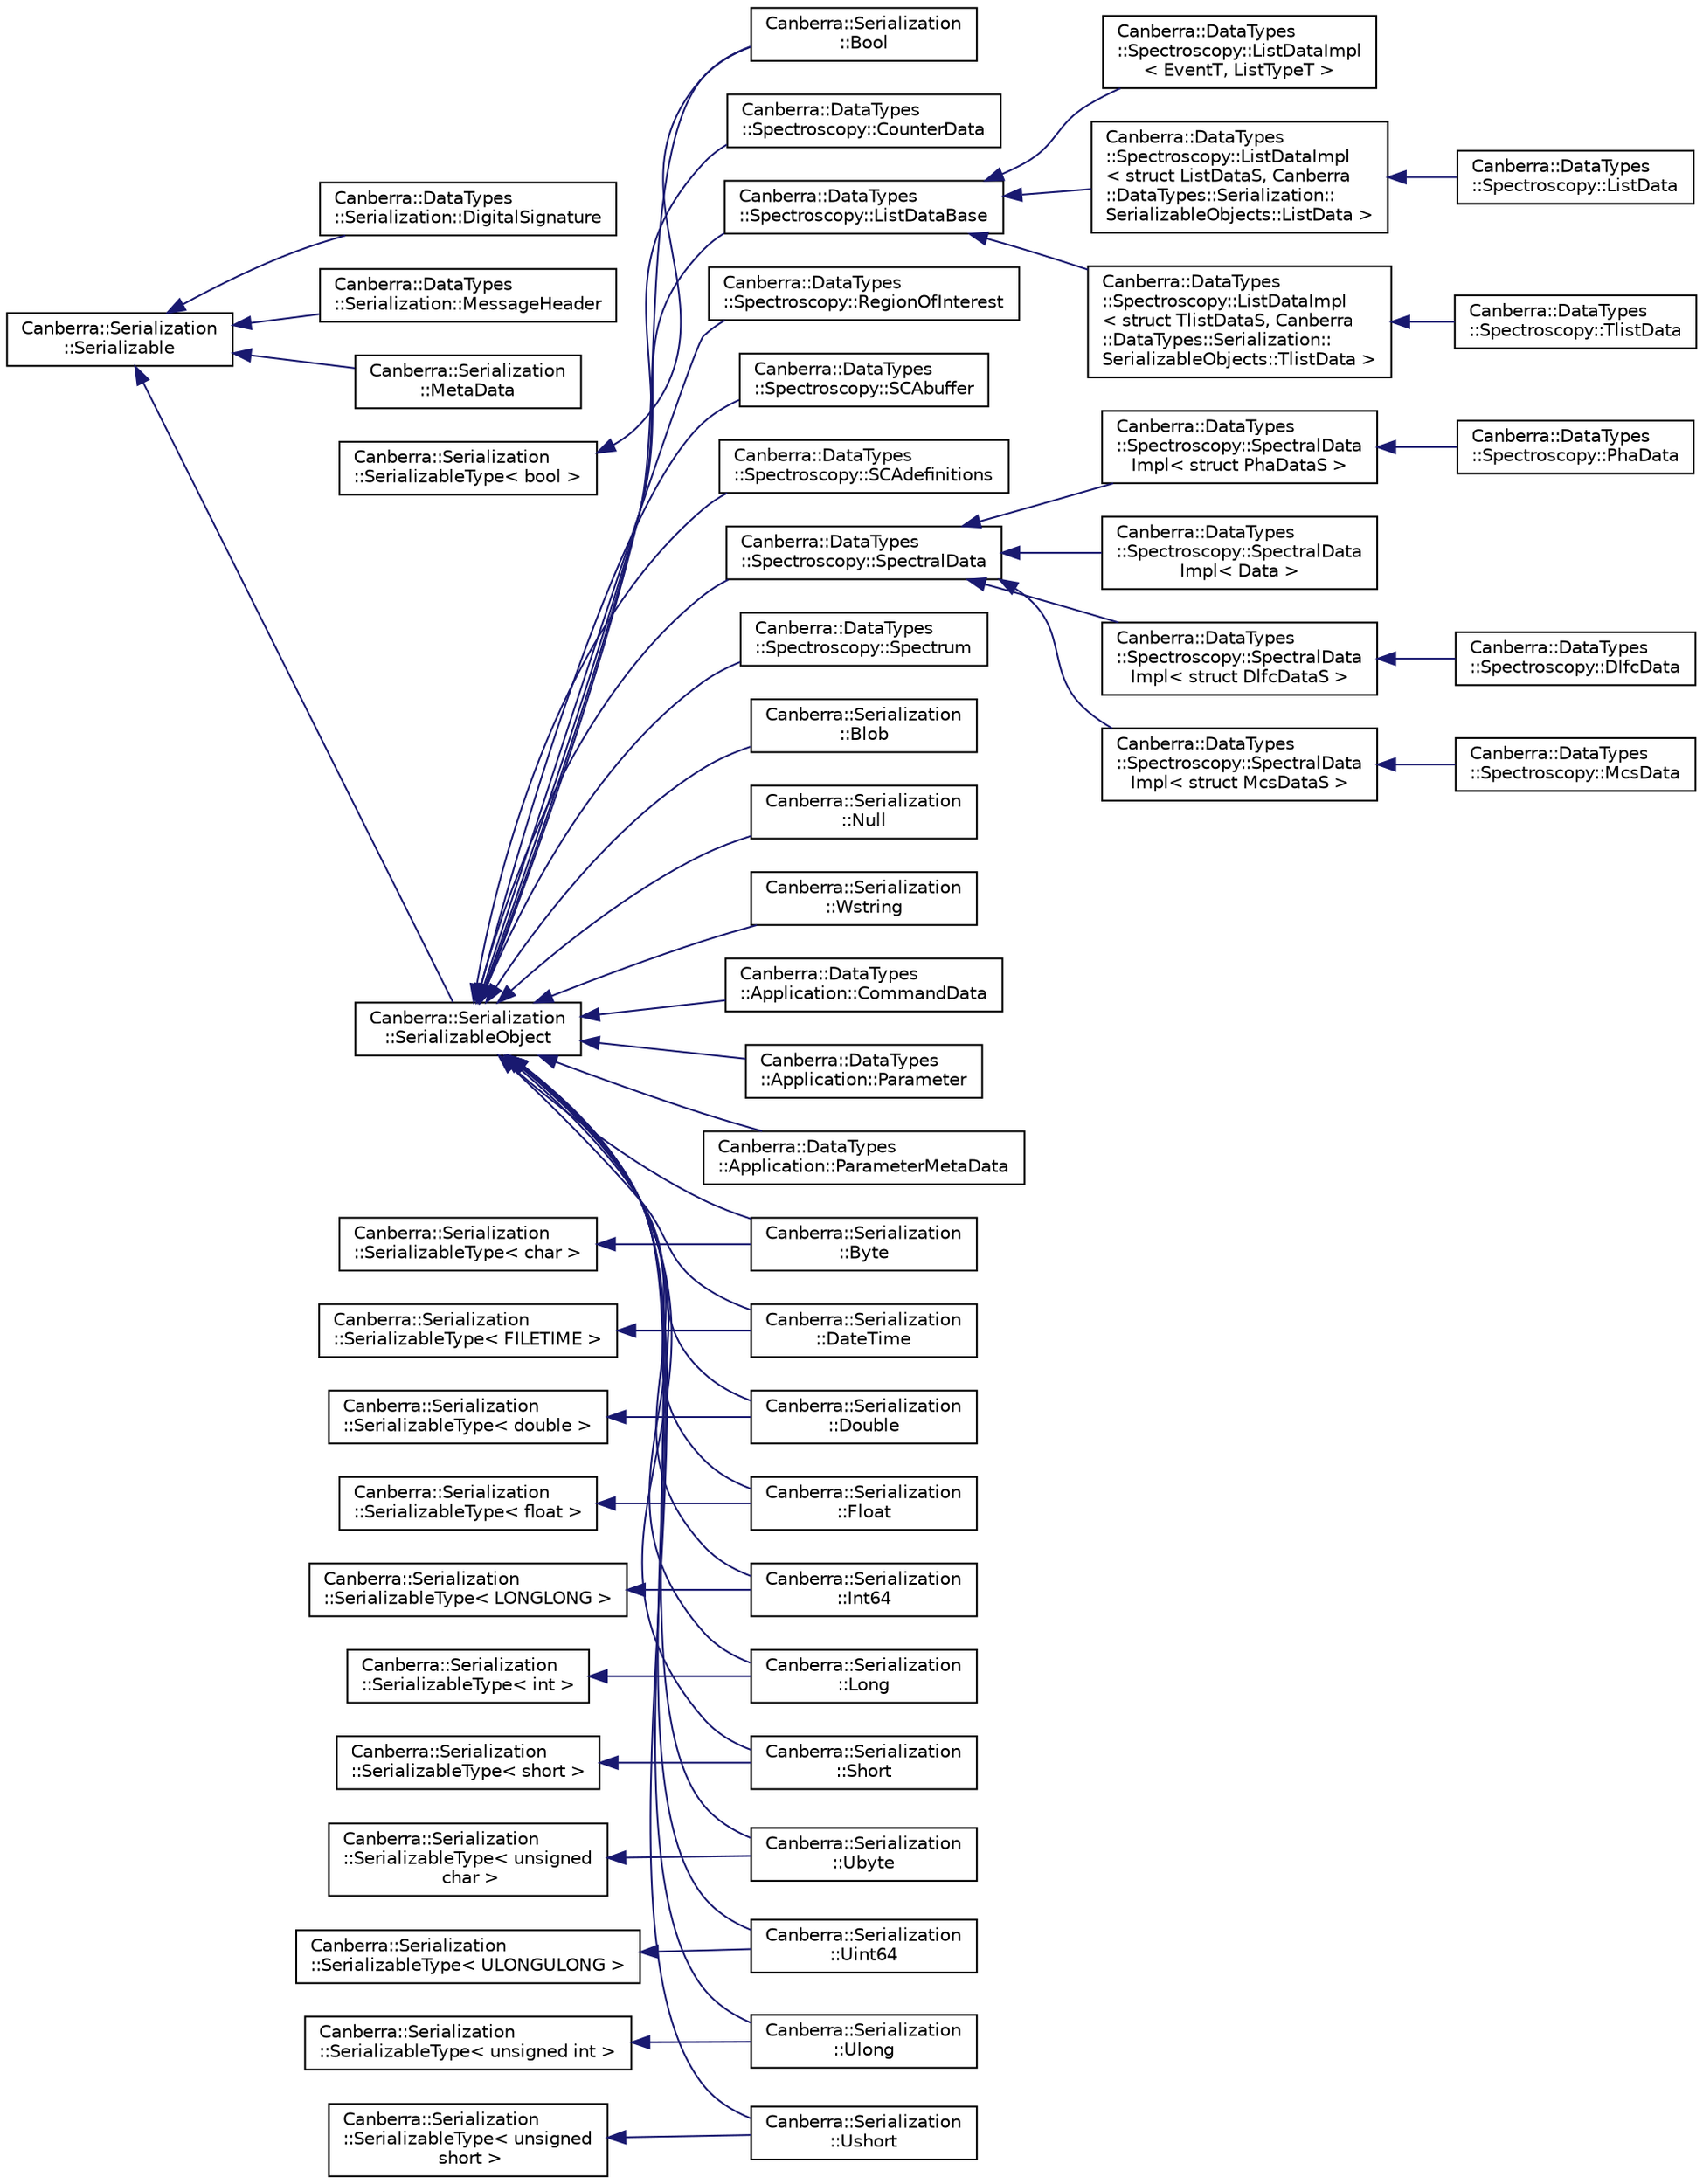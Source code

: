 digraph "Graphical Class Hierarchy"
{
  edge [fontname="Helvetica",fontsize="10",labelfontname="Helvetica",labelfontsize="10"];
  node [fontname="Helvetica",fontsize="10",shape=record];
  rankdir="LR";
  Node47 [label="Canberra::Serialization\l::Serializable",height=0.2,width=0.4,color="black", fillcolor="white", style="filled",URL="$d0/d9f/class_canberra_1_1_serialization_1_1_serializable.html"];
  Node47 -> Node48 [dir="back",color="midnightblue",fontsize="10",style="solid",fontname="Helvetica"];
  Node48 [label="Canberra::DataTypes\l::Serialization::DigitalSignature",height=0.2,width=0.4,color="black", fillcolor="white", style="filled",URL="$da/d3c/class_canberra_1_1_data_types_1_1_serialization_1_1_digital_signature.html"];
  Node47 -> Node49 [dir="back",color="midnightblue",fontsize="10",style="solid",fontname="Helvetica"];
  Node49 [label="Canberra::DataTypes\l::Serialization::MessageHeader",height=0.2,width=0.4,color="black", fillcolor="white", style="filled",URL="$df/d57/class_canberra_1_1_data_types_1_1_serialization_1_1_message_header.html"];
  Node47 -> Node50 [dir="back",color="midnightblue",fontsize="10",style="solid",fontname="Helvetica"];
  Node50 [label="Canberra::Serialization\l::MetaData",height=0.2,width=0.4,color="black", fillcolor="white", style="filled",URL="$d5/d32/class_canberra_1_1_serialization_1_1_meta_data.html"];
  Node47 -> Node51 [dir="back",color="midnightblue",fontsize="10",style="solid",fontname="Helvetica"];
  Node51 [label="Canberra::Serialization\l::SerializableObject",height=0.2,width=0.4,color="black", fillcolor="white", style="filled",URL="$d6/d98/class_canberra_1_1_serialization_1_1_serializable_object.html"];
  Node51 -> Node52 [dir="back",color="midnightblue",fontsize="10",style="solid",fontname="Helvetica"];
  Node52 [label="Canberra::DataTypes\l::Application::CommandData",height=0.2,width=0.4,color="black", fillcolor="white", style="filled",URL="$d2/d2c/class_canberra_1_1_data_types_1_1_application_1_1_command_data.html"];
  Node51 -> Node53 [dir="back",color="midnightblue",fontsize="10",style="solid",fontname="Helvetica"];
  Node53 [label="Canberra::DataTypes\l::Application::Parameter",height=0.2,width=0.4,color="black", fillcolor="white", style="filled",URL="$da/d2e/class_canberra_1_1_data_types_1_1_application_1_1_parameter.html"];
  Node51 -> Node54 [dir="back",color="midnightblue",fontsize="10",style="solid",fontname="Helvetica"];
  Node54 [label="Canberra::DataTypes\l::Application::ParameterMetaData",height=0.2,width=0.4,color="black", fillcolor="white", style="filled",URL="$dd/d65/class_canberra_1_1_data_types_1_1_application_1_1_parameter_meta_data.html"];
  Node51 -> Node55 [dir="back",color="midnightblue",fontsize="10",style="solid",fontname="Helvetica"];
  Node55 [label="Canberra::DataTypes\l::Spectroscopy::CounterData",height=0.2,width=0.4,color="black", fillcolor="white", style="filled",URL="$da/d3f/class_canberra_1_1_data_types_1_1_spectroscopy_1_1_counter_data.html"];
  Node51 -> Node56 [dir="back",color="midnightblue",fontsize="10",style="solid",fontname="Helvetica"];
  Node56 [label="Canberra::DataTypes\l::Spectroscopy::ListDataBase",height=0.2,width=0.4,color="black", fillcolor="white", style="filled",URL="$d9/d2a/class_canberra_1_1_data_types_1_1_spectroscopy_1_1_list_data_base.html"];
  Node56 -> Node57 [dir="back",color="midnightblue",fontsize="10",style="solid",fontname="Helvetica"];
  Node57 [label="Canberra::DataTypes\l::Spectroscopy::ListDataImpl\l\< EventT, ListTypeT \>",height=0.2,width=0.4,color="black", fillcolor="white", style="filled",URL="$dc/d36/class_canberra_1_1_data_types_1_1_spectroscopy_1_1_list_data_impl.html"];
  Node56 -> Node58 [dir="back",color="midnightblue",fontsize="10",style="solid",fontname="Helvetica"];
  Node58 [label="Canberra::DataTypes\l::Spectroscopy::ListDataImpl\l\< struct ListDataS, Canberra\l::DataTypes::Serialization::\lSerializableObjects::ListData \>",height=0.2,width=0.4,color="black", fillcolor="white", style="filled",URL="$dc/d36/class_canberra_1_1_data_types_1_1_spectroscopy_1_1_list_data_impl.html"];
  Node58 -> Node59 [dir="back",color="midnightblue",fontsize="10",style="solid",fontname="Helvetica"];
  Node59 [label="Canberra::DataTypes\l::Spectroscopy::ListData",height=0.2,width=0.4,color="black", fillcolor="white", style="filled",URL="$d1/d85/class_canberra_1_1_data_types_1_1_spectroscopy_1_1_list_data.html"];
  Node56 -> Node60 [dir="back",color="midnightblue",fontsize="10",style="solid",fontname="Helvetica"];
  Node60 [label="Canberra::DataTypes\l::Spectroscopy::ListDataImpl\l\< struct TlistDataS, Canberra\l::DataTypes::Serialization::\lSerializableObjects::TlistData \>",height=0.2,width=0.4,color="black", fillcolor="white", style="filled",URL="$dc/d36/class_canberra_1_1_data_types_1_1_spectroscopy_1_1_list_data_impl.html"];
  Node60 -> Node61 [dir="back",color="midnightblue",fontsize="10",style="solid",fontname="Helvetica"];
  Node61 [label="Canberra::DataTypes\l::Spectroscopy::TlistData",height=0.2,width=0.4,color="black", fillcolor="white", style="filled",URL="$dc/d97/class_canberra_1_1_data_types_1_1_spectroscopy_1_1_tlist_data.html"];
  Node51 -> Node62 [dir="back",color="midnightblue",fontsize="10",style="solid",fontname="Helvetica"];
  Node62 [label="Canberra::DataTypes\l::Spectroscopy::RegionOfInterest",height=0.2,width=0.4,color="black", fillcolor="white", style="filled",URL="$d5/d4d/class_canberra_1_1_data_types_1_1_spectroscopy_1_1_region_of_interest.html"];
  Node51 -> Node63 [dir="back",color="midnightblue",fontsize="10",style="solid",fontname="Helvetica"];
  Node63 [label="Canberra::DataTypes\l::Spectroscopy::SCAbuffer",height=0.2,width=0.4,color="black", fillcolor="white", style="filled",URL="$d1/d08/class_canberra_1_1_data_types_1_1_spectroscopy_1_1_s_c_abuffer.html"];
  Node51 -> Node64 [dir="back",color="midnightblue",fontsize="10",style="solid",fontname="Helvetica"];
  Node64 [label="Canberra::DataTypes\l::Spectroscopy::SCAdefinitions",height=0.2,width=0.4,color="black", fillcolor="white", style="filled",URL="$da/dba/class_canberra_1_1_data_types_1_1_spectroscopy_1_1_s_c_adefinitions.html",tooltip="This class encapsulates all SCA definitions. An SCA definition contains the values for the LLD and UL..."];
  Node51 -> Node65 [dir="back",color="midnightblue",fontsize="10",style="solid",fontname="Helvetica"];
  Node65 [label="Canberra::DataTypes\l::Spectroscopy::SpectralData",height=0.2,width=0.4,color="black", fillcolor="white", style="filled",URL="$d2/dbc/class_canberra_1_1_data_types_1_1_spectroscopy_1_1_spectral_data.html"];
  Node65 -> Node66 [dir="back",color="midnightblue",fontsize="10",style="solid",fontname="Helvetica"];
  Node66 [label="Canberra::DataTypes\l::Spectroscopy::SpectralData\lImpl\< Data \>",height=0.2,width=0.4,color="black", fillcolor="white", style="filled",URL="$dd/dc6/class_canberra_1_1_data_types_1_1_spectroscopy_1_1_spectral_data_impl.html"];
  Node65 -> Node67 [dir="back",color="midnightblue",fontsize="10",style="solid",fontname="Helvetica"];
  Node67 [label="Canberra::DataTypes\l::Spectroscopy::SpectralData\lImpl\< struct DlfcDataS \>",height=0.2,width=0.4,color="black", fillcolor="white", style="filled",URL="$dd/dc6/class_canberra_1_1_data_types_1_1_spectroscopy_1_1_spectral_data_impl.html"];
  Node67 -> Node68 [dir="back",color="midnightblue",fontsize="10",style="solid",fontname="Helvetica"];
  Node68 [label="Canberra::DataTypes\l::Spectroscopy::DlfcData",height=0.2,width=0.4,color="black", fillcolor="white", style="filled",URL="$df/d5b/class_canberra_1_1_data_types_1_1_spectroscopy_1_1_dlfc_data.html"];
  Node65 -> Node69 [dir="back",color="midnightblue",fontsize="10",style="solid",fontname="Helvetica"];
  Node69 [label="Canberra::DataTypes\l::Spectroscopy::SpectralData\lImpl\< struct McsDataS \>",height=0.2,width=0.4,color="black", fillcolor="white", style="filled",URL="$dd/dc6/class_canberra_1_1_data_types_1_1_spectroscopy_1_1_spectral_data_impl.html"];
  Node69 -> Node70 [dir="back",color="midnightblue",fontsize="10",style="solid",fontname="Helvetica"];
  Node70 [label="Canberra::DataTypes\l::Spectroscopy::McsData",height=0.2,width=0.4,color="black", fillcolor="white", style="filled",URL="$d1/de0/class_canberra_1_1_data_types_1_1_spectroscopy_1_1_mcs_data.html"];
  Node65 -> Node71 [dir="back",color="midnightblue",fontsize="10",style="solid",fontname="Helvetica"];
  Node71 [label="Canberra::DataTypes\l::Spectroscopy::SpectralData\lImpl\< struct PhaDataS \>",height=0.2,width=0.4,color="black", fillcolor="white", style="filled",URL="$dd/dc6/class_canberra_1_1_data_types_1_1_spectroscopy_1_1_spectral_data_impl.html"];
  Node71 -> Node72 [dir="back",color="midnightblue",fontsize="10",style="solid",fontname="Helvetica"];
  Node72 [label="Canberra::DataTypes\l::Spectroscopy::PhaData",height=0.2,width=0.4,color="black", fillcolor="white", style="filled",URL="$df/d46/class_canberra_1_1_data_types_1_1_spectroscopy_1_1_pha_data.html"];
  Node51 -> Node73 [dir="back",color="midnightblue",fontsize="10",style="solid",fontname="Helvetica"];
  Node73 [label="Canberra::DataTypes\l::Spectroscopy::Spectrum",height=0.2,width=0.4,color="black", fillcolor="white", style="filled",URL="$dd/ddf/class_canberra_1_1_data_types_1_1_spectroscopy_1_1_spectrum.html"];
  Node51 -> Node74 [dir="back",color="midnightblue",fontsize="10",style="solid",fontname="Helvetica"];
  Node74 [label="Canberra::Serialization\l::Blob",height=0.2,width=0.4,color="black", fillcolor="white", style="filled",URL="$df/de3/class_canberra_1_1_serialization_1_1_blob.html"];
  Node51 -> Node45 [dir="back",color="midnightblue",fontsize="10",style="solid",fontname="Helvetica"];
  Node45 [label="Canberra::Serialization\l::Bool",height=0.2,width=0.4,color="black", fillcolor="white", style="filled",URL="$d6/df6/class_canberra_1_1_serialization_1_1_bool.html"];
  Node51 -> Node43 [dir="back",color="midnightblue",fontsize="10",style="solid",fontname="Helvetica"];
  Node43 [label="Canberra::Serialization\l::Byte",height=0.2,width=0.4,color="black", fillcolor="white", style="filled",URL="$de/daf/class_canberra_1_1_serialization_1_1_byte.html"];
  Node51 -> Node39 [dir="back",color="midnightblue",fontsize="10",style="solid",fontname="Helvetica"];
  Node39 [label="Canberra::Serialization\l::DateTime",height=0.2,width=0.4,color="black", fillcolor="white", style="filled",URL="$df/d8b/class_canberra_1_1_serialization_1_1_date_time.html"];
  Node51 -> Node41 [dir="back",color="midnightblue",fontsize="10",style="solid",fontname="Helvetica"];
  Node41 [label="Canberra::Serialization\l::Double",height=0.2,width=0.4,color="black", fillcolor="white", style="filled",URL="$d0/df8/class_canberra_1_1_serialization_1_1_double.html"];
  Node51 -> Node37 [dir="back",color="midnightblue",fontsize="10",style="solid",fontname="Helvetica"];
  Node37 [label="Canberra::Serialization\l::Float",height=0.2,width=0.4,color="black", fillcolor="white", style="filled",URL="$d1/d5d/class_canberra_1_1_serialization_1_1_float.html"];
  Node51 -> Node33 [dir="back",color="midnightblue",fontsize="10",style="solid",fontname="Helvetica"];
  Node33 [label="Canberra::Serialization\l::Int64",height=0.2,width=0.4,color="black", fillcolor="white", style="filled",URL="$db/d74/class_canberra_1_1_serialization_1_1_int64.html"];
  Node51 -> Node35 [dir="back",color="midnightblue",fontsize="10",style="solid",fontname="Helvetica"];
  Node35 [label="Canberra::Serialization\l::Long",height=0.2,width=0.4,color="black", fillcolor="white", style="filled",URL="$da/d8a/class_canberra_1_1_serialization_1_1_long.html"];
  Node51 -> Node75 [dir="back",color="midnightblue",fontsize="10",style="solid",fontname="Helvetica"];
  Node75 [label="Canberra::Serialization\l::Null",height=0.2,width=0.4,color="black", fillcolor="white", style="filled",URL="$d4/dd7/class_canberra_1_1_serialization_1_1_null.html"];
  Node51 -> Node31 [dir="back",color="midnightblue",fontsize="10",style="solid",fontname="Helvetica"];
  Node31 [label="Canberra::Serialization\l::Short",height=0.2,width=0.4,color="black", fillcolor="white", style="filled",URL="$d2/d0a/class_canberra_1_1_serialization_1_1_short.html"];
  Node51 -> Node27 [dir="back",color="midnightblue",fontsize="10",style="solid",fontname="Helvetica"];
  Node27 [label="Canberra::Serialization\l::Ubyte",height=0.2,width=0.4,color="black", fillcolor="white", style="filled",URL="$da/da9/class_canberra_1_1_serialization_1_1_ubyte.html"];
  Node51 -> Node29 [dir="back",color="midnightblue",fontsize="10",style="solid",fontname="Helvetica"];
  Node29 [label="Canberra::Serialization\l::Uint64",height=0.2,width=0.4,color="black", fillcolor="white", style="filled",URL="$d2/dab/class_canberra_1_1_serialization_1_1_uint64.html"];
  Node51 -> Node25 [dir="back",color="midnightblue",fontsize="10",style="solid",fontname="Helvetica"];
  Node25 [label="Canberra::Serialization\l::Ulong",height=0.2,width=0.4,color="black", fillcolor="white", style="filled",URL="$dd/dff/class_canberra_1_1_serialization_1_1_ulong.html"];
  Node51 -> Node1 [dir="back",color="midnightblue",fontsize="10",style="solid",fontname="Helvetica"];
  Node1 [label="Canberra::Serialization\l::Ushort",height=0.2,width=0.4,color="black", fillcolor="white", style="filled",URL="$d5/d70/class_canberra_1_1_serialization_1_1_ushort.html"];
  Node51 -> Node76 [dir="back",color="midnightblue",fontsize="10",style="solid",fontname="Helvetica"];
  Node76 [label="Canberra::Serialization\l::Wstring",height=0.2,width=0.4,color="black", fillcolor="white", style="filled",URL="$d2/d76/class_canberra_1_1_serialization_1_1_wstring.html"];
  Node44 [label="Canberra::Serialization\l::SerializableType\< bool \>",height=0.2,width=0.4,color="black", fillcolor="white", style="filled",URL="$d6/d05/class_canberra_1_1_serialization_1_1_serializable_type.html"];
  Node44 -> Node45 [dir="back",color="midnightblue",fontsize="10",style="solid",fontname="Helvetica"];
  Node42 [label="Canberra::Serialization\l::SerializableType\< char \>",height=0.2,width=0.4,color="black", fillcolor="white", style="filled",URL="$d6/d05/class_canberra_1_1_serialization_1_1_serializable_type.html"];
  Node42 -> Node43 [dir="back",color="midnightblue",fontsize="10",style="solid",fontname="Helvetica"];
  Node40 [label="Canberra::Serialization\l::SerializableType\< double \>",height=0.2,width=0.4,color="black", fillcolor="white", style="filled",URL="$d6/d05/class_canberra_1_1_serialization_1_1_serializable_type.html"];
  Node40 -> Node41 [dir="back",color="midnightblue",fontsize="10",style="solid",fontname="Helvetica"];
  Node38 [label="Canberra::Serialization\l::SerializableType\< FILETIME \>",height=0.2,width=0.4,color="black", fillcolor="white", style="filled",URL="$d6/d05/class_canberra_1_1_serialization_1_1_serializable_type.html"];
  Node38 -> Node39 [dir="back",color="midnightblue",fontsize="10",style="solid",fontname="Helvetica"];
  Node36 [label="Canberra::Serialization\l::SerializableType\< float \>",height=0.2,width=0.4,color="black", fillcolor="white", style="filled",URL="$d6/d05/class_canberra_1_1_serialization_1_1_serializable_type.html"];
  Node36 -> Node37 [dir="back",color="midnightblue",fontsize="10",style="solid",fontname="Helvetica"];
  Node34 [label="Canberra::Serialization\l::SerializableType\< int \>",height=0.2,width=0.4,color="black", fillcolor="white", style="filled",URL="$d6/d05/class_canberra_1_1_serialization_1_1_serializable_type.html"];
  Node34 -> Node35 [dir="back",color="midnightblue",fontsize="10",style="solid",fontname="Helvetica"];
  Node32 [label="Canberra::Serialization\l::SerializableType\< LONGLONG \>",height=0.2,width=0.4,color="black", fillcolor="white", style="filled",URL="$d6/d05/class_canberra_1_1_serialization_1_1_serializable_type.html"];
  Node32 -> Node33 [dir="back",color="midnightblue",fontsize="10",style="solid",fontname="Helvetica"];
  Node30 [label="Canberra::Serialization\l::SerializableType\< short \>",height=0.2,width=0.4,color="black", fillcolor="white", style="filled",URL="$d6/d05/class_canberra_1_1_serialization_1_1_serializable_type.html"];
  Node30 -> Node31 [dir="back",color="midnightblue",fontsize="10",style="solid",fontname="Helvetica"];
  Node28 [label="Canberra::Serialization\l::SerializableType\< ULONGULONG \>",height=0.2,width=0.4,color="black", fillcolor="white", style="filled",URL="$d6/d05/class_canberra_1_1_serialization_1_1_serializable_type.html"];
  Node28 -> Node29 [dir="back",color="midnightblue",fontsize="10",style="solid",fontname="Helvetica"];
  Node26 [label="Canberra::Serialization\l::SerializableType\< unsigned\l char \>",height=0.2,width=0.4,color="black", fillcolor="white", style="filled",URL="$d6/d05/class_canberra_1_1_serialization_1_1_serializable_type.html"];
  Node26 -> Node27 [dir="back",color="midnightblue",fontsize="10",style="solid",fontname="Helvetica"];
  Node24 [label="Canberra::Serialization\l::SerializableType\< unsigned int \>",height=0.2,width=0.4,color="black", fillcolor="white", style="filled",URL="$d6/d05/class_canberra_1_1_serialization_1_1_serializable_type.html"];
  Node24 -> Node25 [dir="back",color="midnightblue",fontsize="10",style="solid",fontname="Helvetica"];
  Node0 [label="Canberra::Serialization\l::SerializableType\< unsigned\l short \>",height=0.2,width=0.4,color="black", fillcolor="white", style="filled",URL="$d6/d05/class_canberra_1_1_serialization_1_1_serializable_type.html"];
  Node0 -> Node1 [dir="back",color="midnightblue",fontsize="10",style="solid",fontname="Helvetica"];
}
